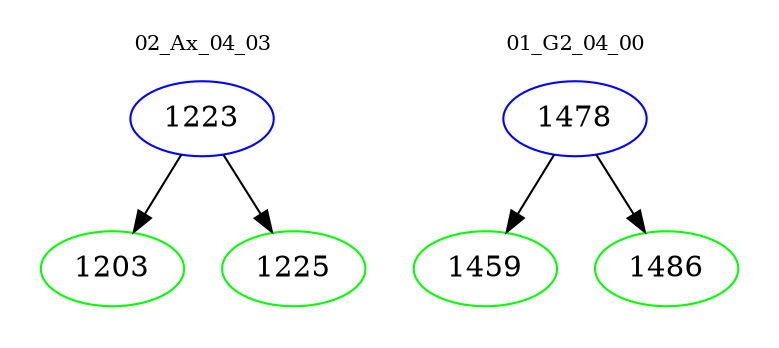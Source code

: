 digraph{
subgraph cluster_0 {
color = white
label = "02_Ax_04_03";
fontsize=10;
T0_1223 [label="1223", color="blue"]
T0_1223 -> T0_1203 [color="black"]
T0_1203 [label="1203", color="green"]
T0_1223 -> T0_1225 [color="black"]
T0_1225 [label="1225", color="green"]
}
subgraph cluster_1 {
color = white
label = "01_G2_04_00";
fontsize=10;
T1_1478 [label="1478", color="blue"]
T1_1478 -> T1_1459 [color="black"]
T1_1459 [label="1459", color="green"]
T1_1478 -> T1_1486 [color="black"]
T1_1486 [label="1486", color="green"]
}
}
